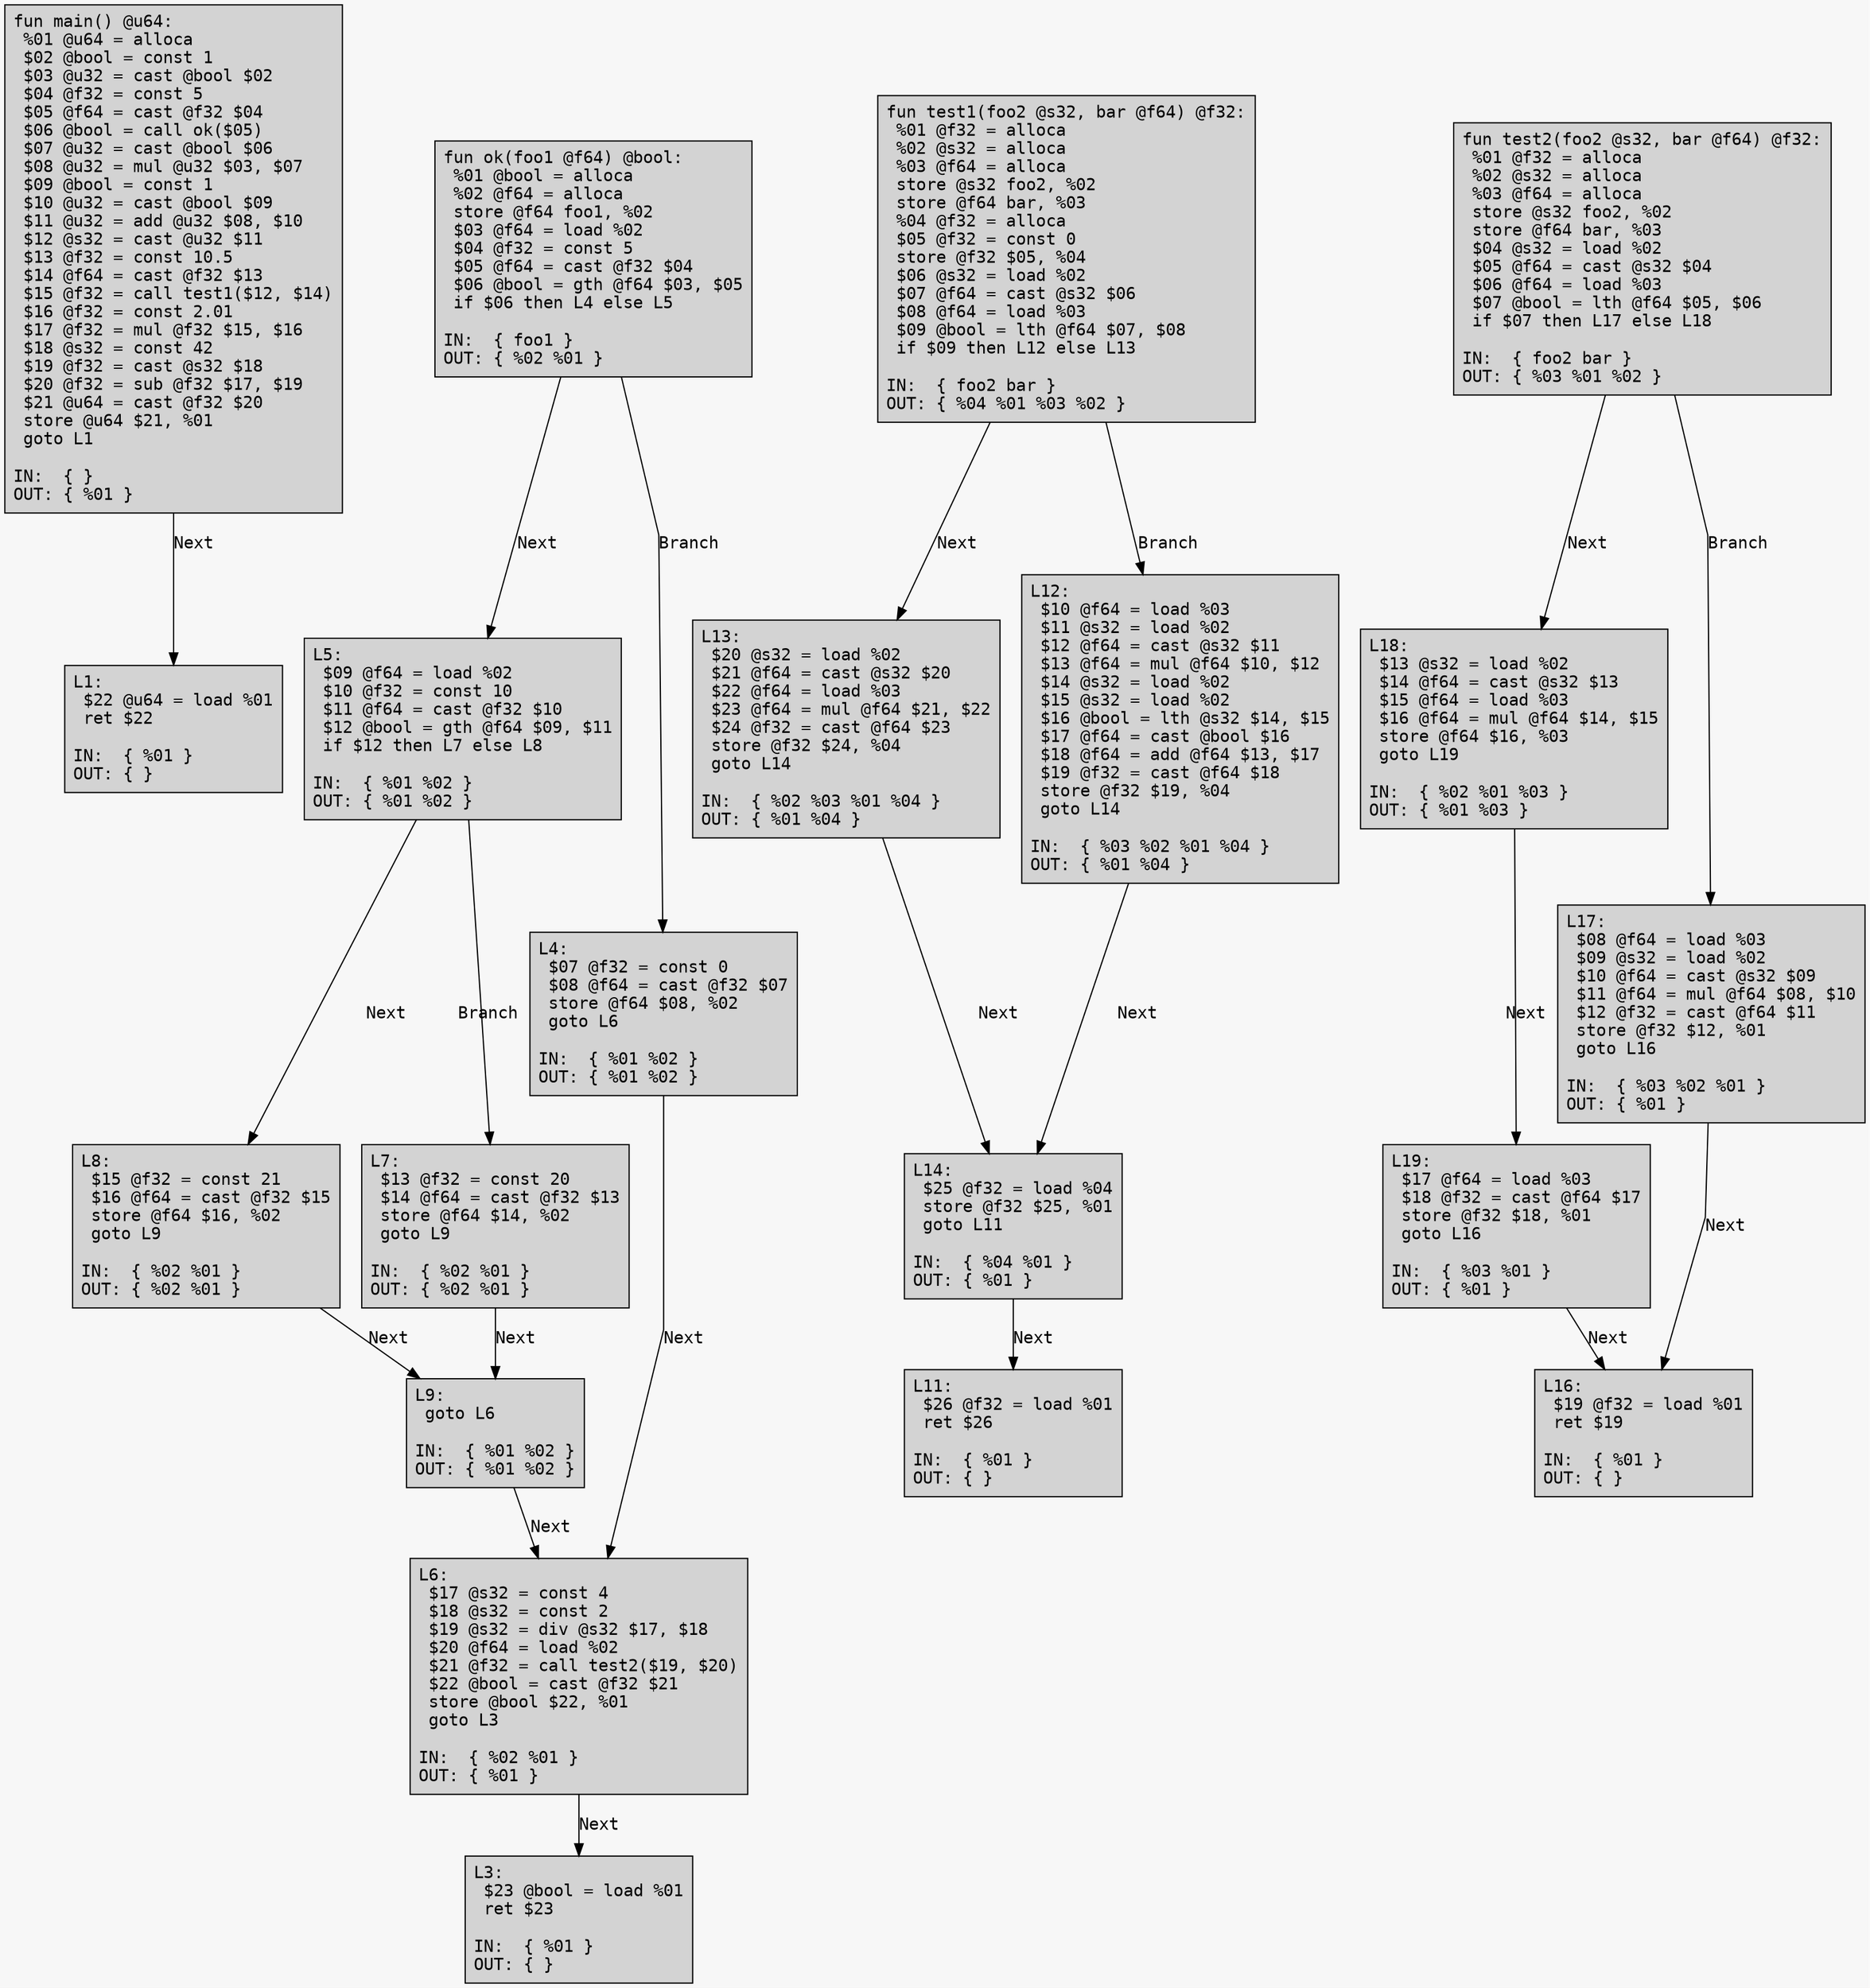 digraph CFG {
	graph [fontname = "Monospace"];
	node  [fontname = "Monospace", shape=box, style=filled, margin=0.1];
	edge  [fontname = "Monospace"];
	bgcolor = "#f7f7f7";
	splines = false;

	L0 [label="fun main() @u64:\l %01 @u64 = alloca\l $02 @bool = const 1\l $03 @u32 = cast @bool $02\l $04 @f32 = const 5\l $05 @f64 = cast @f32 $04\l $06 @bool = call ok($05)\l $07 @u32 = cast @bool $06\l $08 @u32 = mul @u32 $03, $07\l $09 @bool = const 1\l $10 @u32 = cast @bool $09\l $11 @u32 = add @u32 $08, $10\l $12 @s32 = cast @u32 $11\l $13 @f32 = const 10.5\l $14 @f64 = cast @f32 $13\l $15 @f32 = call test1($12, $14)\l $16 @f32 = const 2.01\l $17 @f32 = mul @f32 $15, $16\l $18 @s32 = const 42\l $19 @f32 = cast @s32 $18\l $20 @f32 = sub @f32 $17, $19\l $21 @u64 = cast @f32 $20\l store @u64 $21, %01\l goto L1\l\lIN:  { }\lOUT: { %01 }\l"];
	L0 -> L1 [label="Next"];
	L1 [label="L1:\l $22 @u64 = load %01\l ret $22\l\lIN:  { %01 }\lOUT: { }\l"];
	L2 [label="fun ok(foo1 @f64) @bool:\l %01 @bool = alloca\l %02 @f64 = alloca\l store @f64 foo1, %02\l $03 @f64 = load %02\l $04 @f32 = const 5\l $05 @f64 = cast @f32 $04\l $06 @bool = gth @f64 $03, $05\l if $06 then L4 else L5\l\lIN:  { foo1 }\lOUT: { %02 %01 }\l"];
	L2 -> L5 [label="Next"];
	L2 -> L4 [label="Branch"];
	L5 [label="L5:\l $09 @f64 = load %02\l $10 @f32 = const 10\l $11 @f64 = cast @f32 $10\l $12 @bool = gth @f64 $09, $11\l if $12 then L7 else L8\l\lIN:  { %01 %02 }\lOUT: { %01 %02 }\l"];
	L5 -> L8 [label="Next"];
	L5 -> L7 [label="Branch"];
	L8 [label="L8:\l $15 @f32 = const 21\l $16 @f64 = cast @f32 $15\l store @f64 $16, %02\l goto L9\l\lIN:  { %02 %01 }\lOUT: { %02 %01 }\l"];
	L8 -> L9 [label="Next"];
	L9 [label="L9:\l goto L6\l\lIN:  { %01 %02 }\lOUT: { %01 %02 }\l"];
	L9 -> L6 [label="Next"];
	L6 [label="L6:\l $17 @s32 = const 4\l $18 @s32 = const 2\l $19 @s32 = div @s32 $17, $18\l $20 @f64 = load %02\l $21 @f32 = call test2($19, $20)\l $22 @bool = cast @f32 $21\l store @bool $22, %01\l goto L3\l\lIN:  { %02 %01 }\lOUT: { %01 }\l"];
	L6 -> L3 [label="Next"];
	L7 [label="L7:\l $13 @f32 = const 20\l $14 @f64 = cast @f32 $13\l store @f64 $14, %02\l goto L9\l\lIN:  { %02 %01 }\lOUT: { %02 %01 }\l"];
	L7 -> L9 [label="Next"];
	L4 [label="L4:\l $07 @f32 = const 0\l $08 @f64 = cast @f32 $07\l store @f64 $08, %02\l goto L6\l\lIN:  { %01 %02 }\lOUT: { %01 %02 }\l"];
	L4 -> L6 [label="Next"];
	L3 [label="L3:\l $23 @bool = load %01\l ret $23\l\lIN:  { %01 }\lOUT: { }\l"];
	L10 [label="fun test1(foo2 @s32, bar @f64) @f32:\l %01 @f32 = alloca\l %02 @s32 = alloca\l %03 @f64 = alloca\l store @s32 foo2, %02\l store @f64 bar, %03\l %04 @f32 = alloca\l $05 @f32 = const 0\l store @f32 $05, %04\l $06 @s32 = load %02\l $07 @f64 = cast @s32 $06\l $08 @f64 = load %03\l $09 @bool = lth @f64 $07, $08\l if $09 then L12 else L13\l\lIN:  { foo2 bar }\lOUT: { %04 %01 %03 %02 }\l"];
	L10 -> L13 [label="Next"];
	L10 -> L12 [label="Branch"];
	L13 [label="L13:\l $20 @s32 = load %02\l $21 @f64 = cast @s32 $20\l $22 @f64 = load %03\l $23 @f64 = mul @f64 $21, $22\l $24 @f32 = cast @f64 $23\l store @f32 $24, %04\l goto L14\l\lIN:  { %02 %03 %01 %04 }\lOUT: { %01 %04 }\l"];
	L13 -> L14 [label="Next"];
	L14 [label="L14:\l $25 @f32 = load %04\l store @f32 $25, %01\l goto L11\l\lIN:  { %04 %01 }\lOUT: { %01 }\l"];
	L14 -> L11 [label="Next"];
	L12 [label="L12:\l $10 @f64 = load %03\l $11 @s32 = load %02\l $12 @f64 = cast @s32 $11\l $13 @f64 = mul @f64 $10, $12\l $14 @s32 = load %02\l $15 @s32 = load %02\l $16 @bool = lth @s32 $14, $15\l $17 @f64 = cast @bool $16\l $18 @f64 = add @f64 $13, $17\l $19 @f32 = cast @f64 $18\l store @f32 $19, %04\l goto L14\l\lIN:  { %03 %02 %01 %04 }\lOUT: { %01 %04 }\l"];
	L12 -> L14 [label="Next"];
	L11 [label="L11:\l $26 @f32 = load %01\l ret $26\l\lIN:  { %01 }\lOUT: { }\l"];
	L15 [label="fun test2(foo2 @s32, bar @f64) @f32:\l %01 @f32 = alloca\l %02 @s32 = alloca\l %03 @f64 = alloca\l store @s32 foo2, %02\l store @f64 bar, %03\l $04 @s32 = load %02\l $05 @f64 = cast @s32 $04\l $06 @f64 = load %03\l $07 @bool = lth @f64 $05, $06\l if $07 then L17 else L18\l\lIN:  { foo2 bar }\lOUT: { %03 %01 %02 }\l"];
	L15 -> L18 [label="Next"];
	L15 -> L17 [label="Branch"];
	L18 [label="L18:\l $13 @s32 = load %02\l $14 @f64 = cast @s32 $13\l $15 @f64 = load %03\l $16 @f64 = mul @f64 $14, $15\l store @f64 $16, %03\l goto L19\l\lIN:  { %02 %01 %03 }\lOUT: { %01 %03 }\l"];
	L18 -> L19 [label="Next"];
	L19 [label="L19:\l $17 @f64 = load %03\l $18 @f32 = cast @f64 $17\l store @f32 $18, %01\l goto L16\l\lIN:  { %03 %01 }\lOUT: { %01 }\l"];
	L19 -> L16 [label="Next"];
	L17 [label="L17:\l $08 @f64 = load %03\l $09 @s32 = load %02\l $10 @f64 = cast @s32 $09\l $11 @f64 = mul @f64 $08, $10\l $12 @f32 = cast @f64 $11\l store @f32 $12, %01\l goto L16\l\lIN:  { %03 %02 %01 }\lOUT: { %01 }\l"];
	L17 -> L16 [label="Next"];
	L16 [label="L16:\l $19 @f32 = load %01\l ret $19\l\lIN:  { %01 }\lOUT: { }\l"];
}
